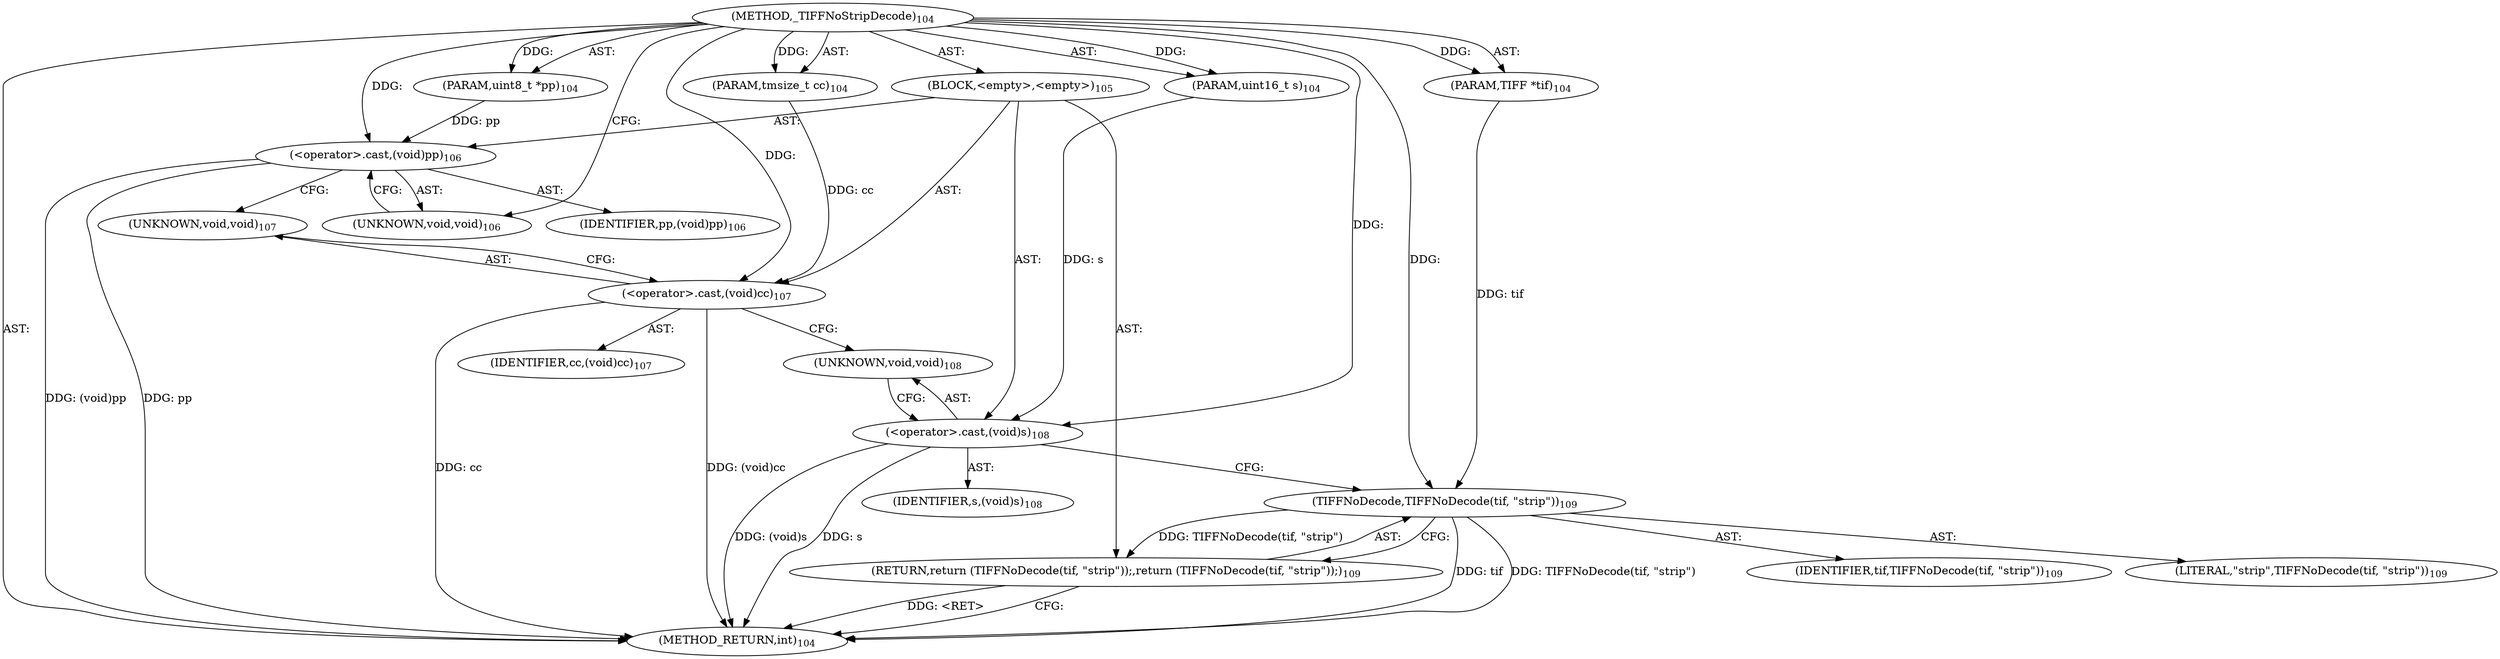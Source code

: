 digraph "_TIFFNoStripDecode" {  
"1850" [label = <(METHOD,_TIFFNoStripDecode)<SUB>104</SUB>> ]
"1851" [label = <(PARAM,TIFF *tif)<SUB>104</SUB>> ]
"1852" [label = <(PARAM,uint8_t *pp)<SUB>104</SUB>> ]
"1853" [label = <(PARAM,tmsize_t cc)<SUB>104</SUB>> ]
"1854" [label = <(PARAM,uint16_t s)<SUB>104</SUB>> ]
"1855" [label = <(BLOCK,&lt;empty&gt;,&lt;empty&gt;)<SUB>105</SUB>> ]
"1856" [label = <(&lt;operator&gt;.cast,(void)pp)<SUB>106</SUB>> ]
"1857" [label = <(UNKNOWN,void,void)<SUB>106</SUB>> ]
"1858" [label = <(IDENTIFIER,pp,(void)pp)<SUB>106</SUB>> ]
"1859" [label = <(&lt;operator&gt;.cast,(void)cc)<SUB>107</SUB>> ]
"1860" [label = <(UNKNOWN,void,void)<SUB>107</SUB>> ]
"1861" [label = <(IDENTIFIER,cc,(void)cc)<SUB>107</SUB>> ]
"1862" [label = <(&lt;operator&gt;.cast,(void)s)<SUB>108</SUB>> ]
"1863" [label = <(UNKNOWN,void,void)<SUB>108</SUB>> ]
"1864" [label = <(IDENTIFIER,s,(void)s)<SUB>108</SUB>> ]
"1865" [label = <(RETURN,return (TIFFNoDecode(tif, &quot;strip&quot;));,return (TIFFNoDecode(tif, &quot;strip&quot;));)<SUB>109</SUB>> ]
"1866" [label = <(TIFFNoDecode,TIFFNoDecode(tif, &quot;strip&quot;))<SUB>109</SUB>> ]
"1867" [label = <(IDENTIFIER,tif,TIFFNoDecode(tif, &quot;strip&quot;))<SUB>109</SUB>> ]
"1868" [label = <(LITERAL,&quot;strip&quot;,TIFFNoDecode(tif, &quot;strip&quot;))<SUB>109</SUB>> ]
"1869" [label = <(METHOD_RETURN,int)<SUB>104</SUB>> ]
  "1850" -> "1851"  [ label = "AST: "] 
  "1850" -> "1852"  [ label = "AST: "] 
  "1850" -> "1853"  [ label = "AST: "] 
  "1850" -> "1854"  [ label = "AST: "] 
  "1850" -> "1855"  [ label = "AST: "] 
  "1850" -> "1869"  [ label = "AST: "] 
  "1855" -> "1856"  [ label = "AST: "] 
  "1855" -> "1859"  [ label = "AST: "] 
  "1855" -> "1862"  [ label = "AST: "] 
  "1855" -> "1865"  [ label = "AST: "] 
  "1856" -> "1857"  [ label = "AST: "] 
  "1856" -> "1858"  [ label = "AST: "] 
  "1859" -> "1860"  [ label = "AST: "] 
  "1859" -> "1861"  [ label = "AST: "] 
  "1862" -> "1863"  [ label = "AST: "] 
  "1862" -> "1864"  [ label = "AST: "] 
  "1865" -> "1866"  [ label = "AST: "] 
  "1866" -> "1867"  [ label = "AST: "] 
  "1866" -> "1868"  [ label = "AST: "] 
  "1856" -> "1860"  [ label = "CFG: "] 
  "1859" -> "1863"  [ label = "CFG: "] 
  "1862" -> "1866"  [ label = "CFG: "] 
  "1865" -> "1869"  [ label = "CFG: "] 
  "1857" -> "1856"  [ label = "CFG: "] 
  "1860" -> "1859"  [ label = "CFG: "] 
  "1863" -> "1862"  [ label = "CFG: "] 
  "1866" -> "1865"  [ label = "CFG: "] 
  "1850" -> "1857"  [ label = "CFG: "] 
  "1865" -> "1869"  [ label = "DDG: &lt;RET&gt;"] 
  "1856" -> "1869"  [ label = "DDG: pp"] 
  "1856" -> "1869"  [ label = "DDG: (void)pp"] 
  "1859" -> "1869"  [ label = "DDG: cc"] 
  "1859" -> "1869"  [ label = "DDG: (void)cc"] 
  "1862" -> "1869"  [ label = "DDG: s"] 
  "1862" -> "1869"  [ label = "DDG: (void)s"] 
  "1866" -> "1869"  [ label = "DDG: tif"] 
  "1866" -> "1869"  [ label = "DDG: TIFFNoDecode(tif, &quot;strip&quot;)"] 
  "1850" -> "1851"  [ label = "DDG: "] 
  "1850" -> "1852"  [ label = "DDG: "] 
  "1850" -> "1853"  [ label = "DDG: "] 
  "1850" -> "1854"  [ label = "DDG: "] 
  "1852" -> "1856"  [ label = "DDG: pp"] 
  "1850" -> "1856"  [ label = "DDG: "] 
  "1853" -> "1859"  [ label = "DDG: cc"] 
  "1850" -> "1859"  [ label = "DDG: "] 
  "1854" -> "1862"  [ label = "DDG: s"] 
  "1850" -> "1862"  [ label = "DDG: "] 
  "1866" -> "1865"  [ label = "DDG: TIFFNoDecode(tif, &quot;strip&quot;)"] 
  "1851" -> "1866"  [ label = "DDG: tif"] 
  "1850" -> "1866"  [ label = "DDG: "] 
}
